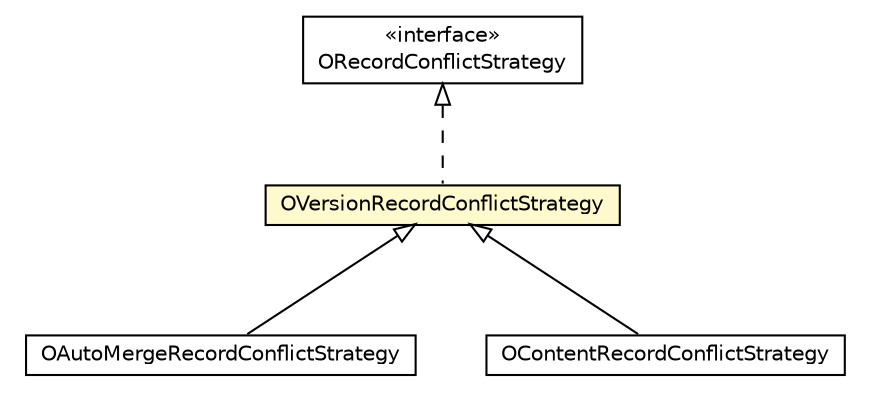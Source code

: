#!/usr/local/bin/dot
#
# Class diagram 
# Generated by UMLGraph version R5_6-24-gf6e263 (http://www.umlgraph.org/)
#

digraph G {
	edge [fontname="Helvetica",fontsize=10,labelfontname="Helvetica",labelfontsize=10];
	node [fontname="Helvetica",fontsize=10,shape=plaintext];
	nodesep=0.25;
	ranksep=0.5;
	// com.orientechnologies.orient.core.conflict.OAutoMergeRecordConflictStrategy
	c4350045 [label=<<table title="com.orientechnologies.orient.core.conflict.OAutoMergeRecordConflictStrategy" border="0" cellborder="1" cellspacing="0" cellpadding="2" port="p" href="./OAutoMergeRecordConflictStrategy.html">
		<tr><td><table border="0" cellspacing="0" cellpadding="1">
<tr><td align="center" balign="center"> OAutoMergeRecordConflictStrategy </td></tr>
		</table></td></tr>
		</table>>, URL="./OAutoMergeRecordConflictStrategy.html", fontname="Helvetica", fontcolor="black", fontsize=10.0];
	// com.orientechnologies.orient.core.conflict.OContentRecordConflictStrategy
	c4350046 [label=<<table title="com.orientechnologies.orient.core.conflict.OContentRecordConflictStrategy" border="0" cellborder="1" cellspacing="0" cellpadding="2" port="p" href="./OContentRecordConflictStrategy.html">
		<tr><td><table border="0" cellspacing="0" cellpadding="1">
<tr><td align="center" balign="center"> OContentRecordConflictStrategy </td></tr>
		</table></td></tr>
		</table>>, URL="./OContentRecordConflictStrategy.html", fontname="Helvetica", fontcolor="black", fontsize=10.0];
	// com.orientechnologies.orient.core.conflict.OVersionRecordConflictStrategy
	c4350048 [label=<<table title="com.orientechnologies.orient.core.conflict.OVersionRecordConflictStrategy" border="0" cellborder="1" cellspacing="0" cellpadding="2" port="p" bgcolor="lemonChiffon" href="./OVersionRecordConflictStrategy.html">
		<tr><td><table border="0" cellspacing="0" cellpadding="1">
<tr><td align="center" balign="center"> OVersionRecordConflictStrategy </td></tr>
		</table></td></tr>
		</table>>, URL="./OVersionRecordConflictStrategy.html", fontname="Helvetica", fontcolor="black", fontsize=10.0];
	// com.orientechnologies.orient.core.conflict.ORecordConflictStrategy
	c4350049 [label=<<table title="com.orientechnologies.orient.core.conflict.ORecordConflictStrategy" border="0" cellborder="1" cellspacing="0" cellpadding="2" port="p" href="./ORecordConflictStrategy.html">
		<tr><td><table border="0" cellspacing="0" cellpadding="1">
<tr><td align="center" balign="center"> &#171;interface&#187; </td></tr>
<tr><td align="center" balign="center"> ORecordConflictStrategy </td></tr>
		</table></td></tr>
		</table>>, URL="./ORecordConflictStrategy.html", fontname="Helvetica", fontcolor="black", fontsize=10.0];
	//com.orientechnologies.orient.core.conflict.OAutoMergeRecordConflictStrategy extends com.orientechnologies.orient.core.conflict.OVersionRecordConflictStrategy
	c4350048:p -> c4350045:p [dir=back,arrowtail=empty];
	//com.orientechnologies.orient.core.conflict.OContentRecordConflictStrategy extends com.orientechnologies.orient.core.conflict.OVersionRecordConflictStrategy
	c4350048:p -> c4350046:p [dir=back,arrowtail=empty];
	//com.orientechnologies.orient.core.conflict.OVersionRecordConflictStrategy implements com.orientechnologies.orient.core.conflict.ORecordConflictStrategy
	c4350049:p -> c4350048:p [dir=back,arrowtail=empty,style=dashed];
}

